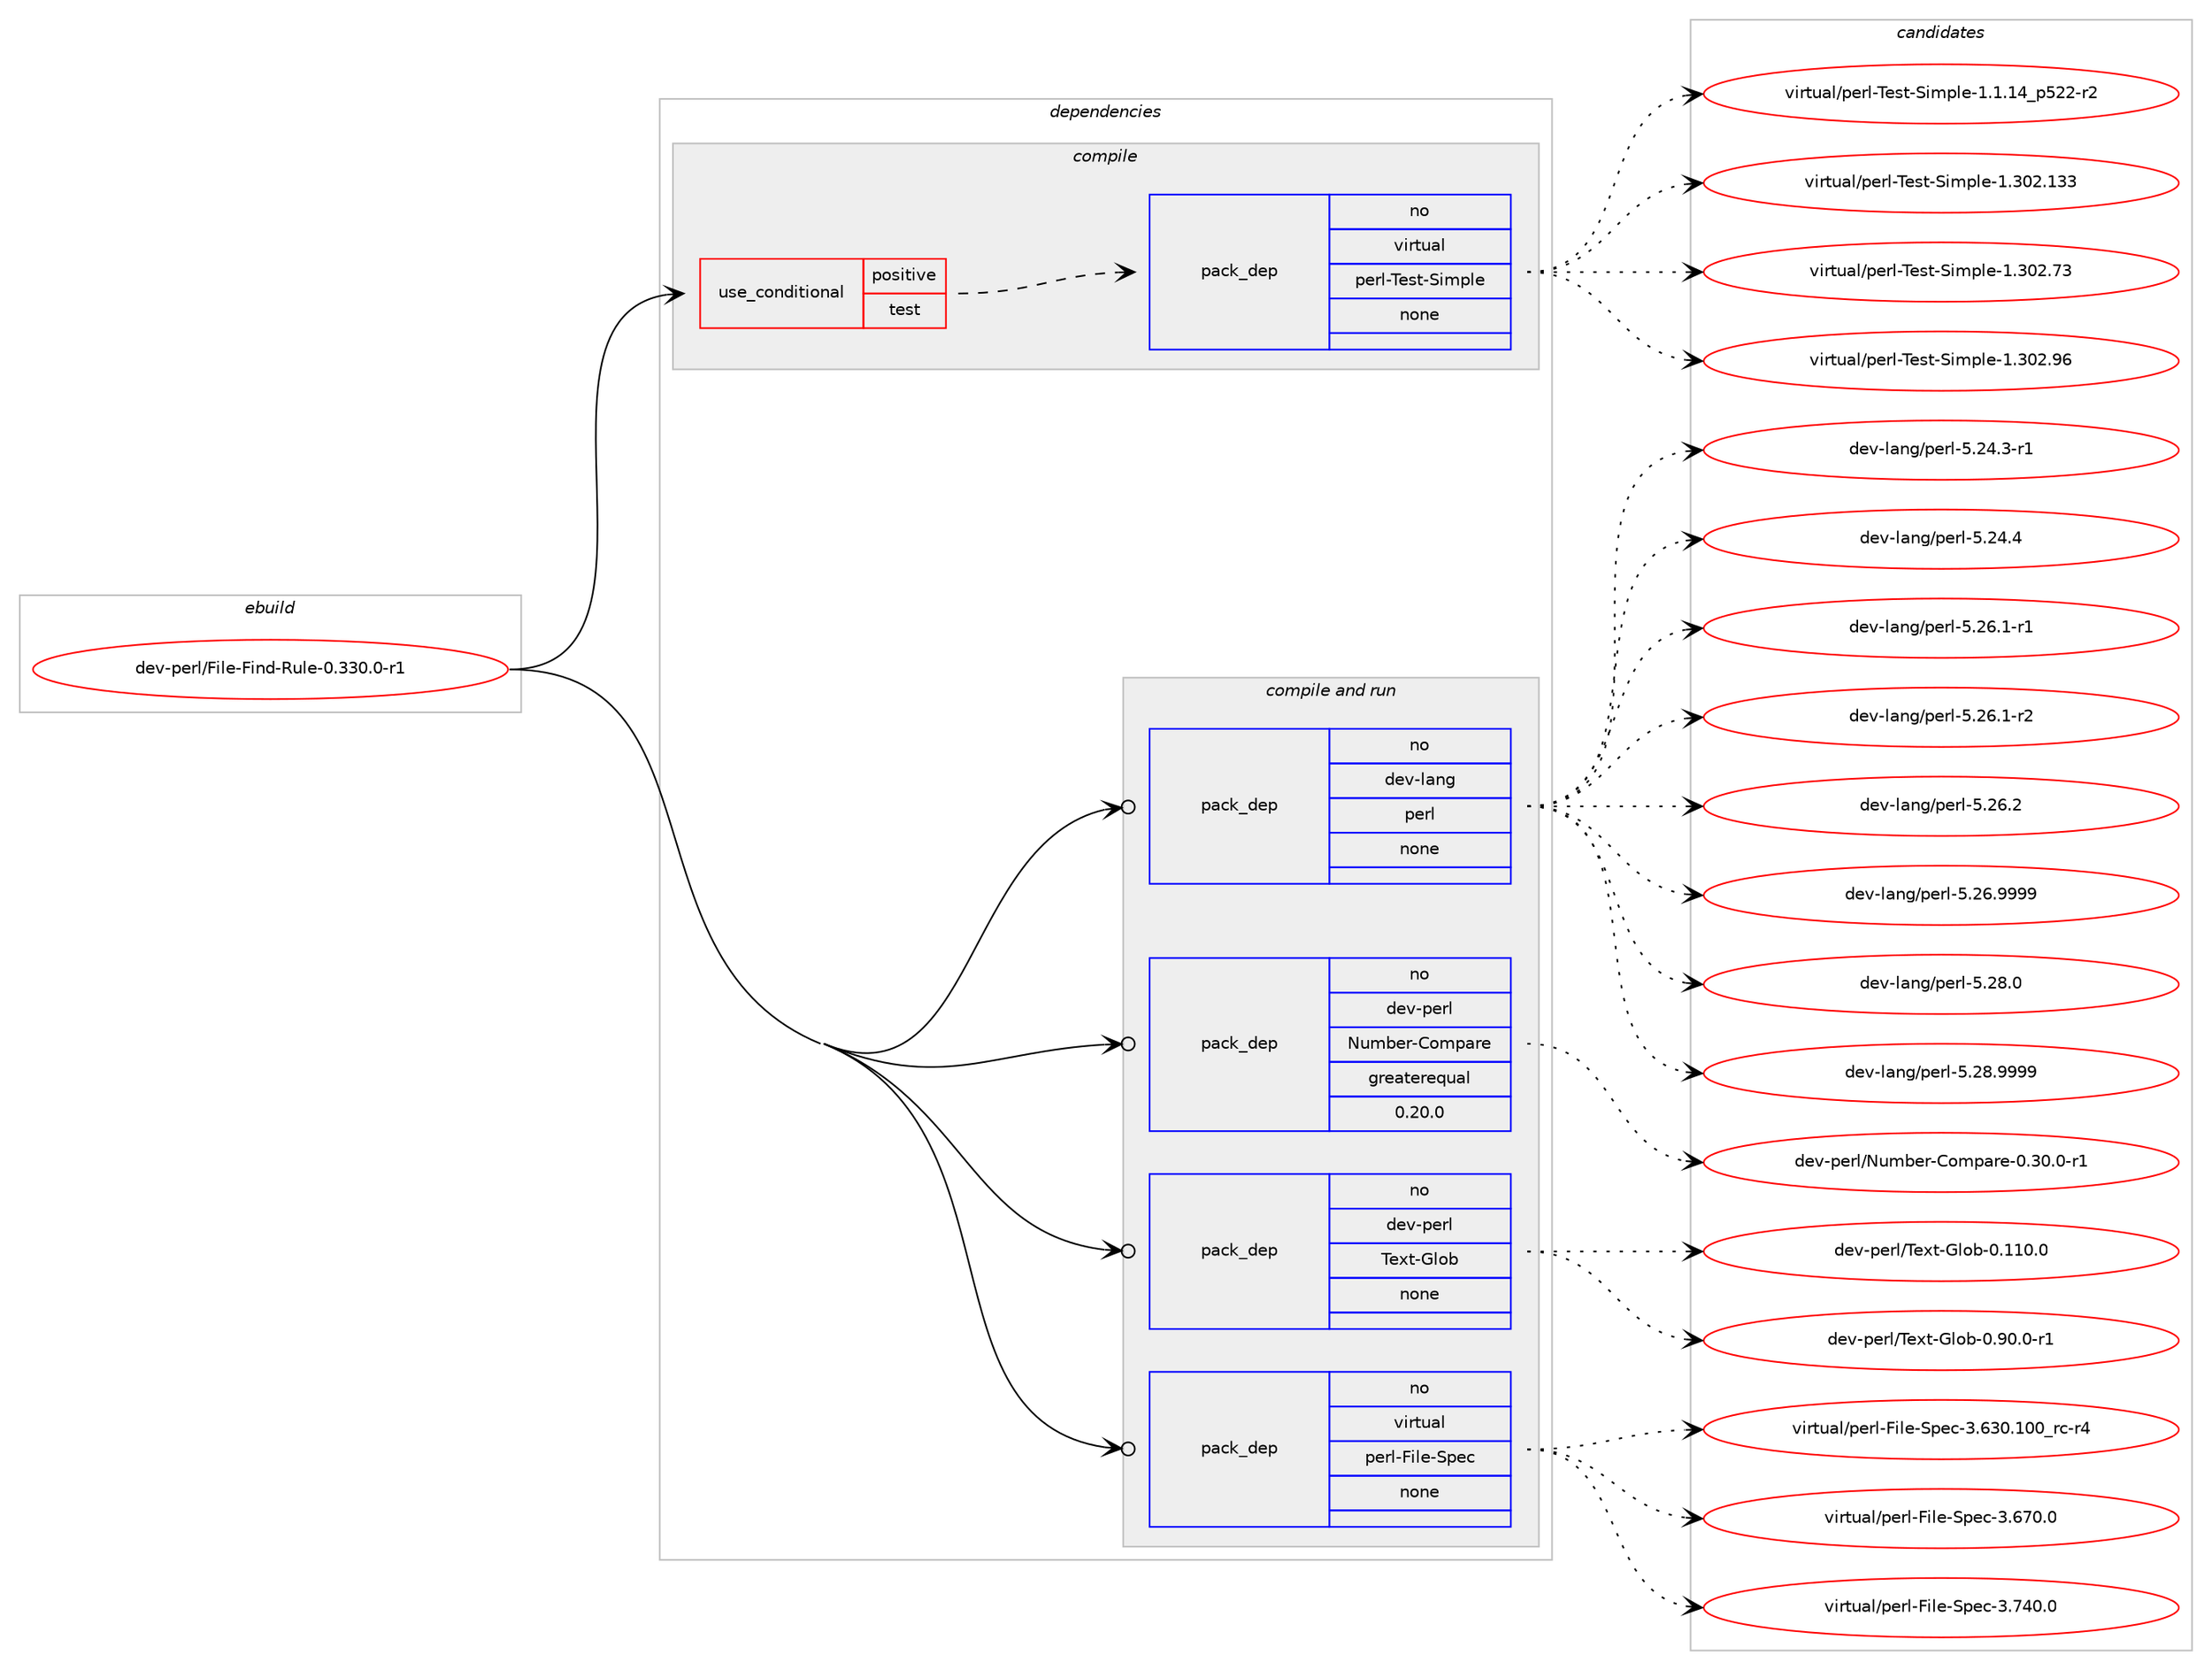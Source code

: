 digraph prolog {

# *************
# Graph options
# *************

newrank=true;
concentrate=true;
compound=true;
graph [rankdir=LR,fontname=Helvetica,fontsize=10,ranksep=1.5];#, ranksep=2.5, nodesep=0.2];
edge  [arrowhead=vee];
node  [fontname=Helvetica,fontsize=10];

# **********
# The ebuild
# **********

subgraph cluster_leftcol {
color=gray;
rank=same;
label=<<i>ebuild</i>>;
id [label="dev-perl/File-Find-Rule-0.330.0-r1", color=red, width=4, href="../dev-perl/File-Find-Rule-0.330.0-r1.svg"];
}

# ****************
# The dependencies
# ****************

subgraph cluster_midcol {
color=gray;
label=<<i>dependencies</i>>;
subgraph cluster_compile {
fillcolor="#eeeeee";
style=filled;
label=<<i>compile</i>>;
subgraph cond368102 {
dependency1381175 [label=<<TABLE BORDER="0" CELLBORDER="1" CELLSPACING="0" CELLPADDING="4"><TR><TD ROWSPAN="3" CELLPADDING="10">use_conditional</TD></TR><TR><TD>positive</TD></TR><TR><TD>test</TD></TR></TABLE>>, shape=none, color=red];
subgraph pack990024 {
dependency1381176 [label=<<TABLE BORDER="0" CELLBORDER="1" CELLSPACING="0" CELLPADDING="4" WIDTH="220"><TR><TD ROWSPAN="6" CELLPADDING="30">pack_dep</TD></TR><TR><TD WIDTH="110">no</TD></TR><TR><TD>virtual</TD></TR><TR><TD>perl-Test-Simple</TD></TR><TR><TD>none</TD></TR><TR><TD></TD></TR></TABLE>>, shape=none, color=blue];
}
dependency1381175:e -> dependency1381176:w [weight=20,style="dashed",arrowhead="vee"];
}
id:e -> dependency1381175:w [weight=20,style="solid",arrowhead="vee"];
}
subgraph cluster_compileandrun {
fillcolor="#eeeeee";
style=filled;
label=<<i>compile and run</i>>;
subgraph pack990025 {
dependency1381177 [label=<<TABLE BORDER="0" CELLBORDER="1" CELLSPACING="0" CELLPADDING="4" WIDTH="220"><TR><TD ROWSPAN="6" CELLPADDING="30">pack_dep</TD></TR><TR><TD WIDTH="110">no</TD></TR><TR><TD>dev-lang</TD></TR><TR><TD>perl</TD></TR><TR><TD>none</TD></TR><TR><TD></TD></TR></TABLE>>, shape=none, color=blue];
}
id:e -> dependency1381177:w [weight=20,style="solid",arrowhead="odotvee"];
subgraph pack990026 {
dependency1381178 [label=<<TABLE BORDER="0" CELLBORDER="1" CELLSPACING="0" CELLPADDING="4" WIDTH="220"><TR><TD ROWSPAN="6" CELLPADDING="30">pack_dep</TD></TR><TR><TD WIDTH="110">no</TD></TR><TR><TD>dev-perl</TD></TR><TR><TD>Number-Compare</TD></TR><TR><TD>greaterequal</TD></TR><TR><TD>0.20.0</TD></TR></TABLE>>, shape=none, color=blue];
}
id:e -> dependency1381178:w [weight=20,style="solid",arrowhead="odotvee"];
subgraph pack990027 {
dependency1381179 [label=<<TABLE BORDER="0" CELLBORDER="1" CELLSPACING="0" CELLPADDING="4" WIDTH="220"><TR><TD ROWSPAN="6" CELLPADDING="30">pack_dep</TD></TR><TR><TD WIDTH="110">no</TD></TR><TR><TD>dev-perl</TD></TR><TR><TD>Text-Glob</TD></TR><TR><TD>none</TD></TR><TR><TD></TD></TR></TABLE>>, shape=none, color=blue];
}
id:e -> dependency1381179:w [weight=20,style="solid",arrowhead="odotvee"];
subgraph pack990028 {
dependency1381180 [label=<<TABLE BORDER="0" CELLBORDER="1" CELLSPACING="0" CELLPADDING="4" WIDTH="220"><TR><TD ROWSPAN="6" CELLPADDING="30">pack_dep</TD></TR><TR><TD WIDTH="110">no</TD></TR><TR><TD>virtual</TD></TR><TR><TD>perl-File-Spec</TD></TR><TR><TD>none</TD></TR><TR><TD></TD></TR></TABLE>>, shape=none, color=blue];
}
id:e -> dependency1381180:w [weight=20,style="solid",arrowhead="odotvee"];
}
subgraph cluster_run {
fillcolor="#eeeeee";
style=filled;
label=<<i>run</i>>;
}
}

# **************
# The candidates
# **************

subgraph cluster_choices {
rank=same;
color=gray;
label=<<i>candidates</i>>;

subgraph choice990024 {
color=black;
nodesep=1;
choice11810511411611797108471121011141084584101115116458310510911210810145494649464952951125350504511450 [label="virtual/perl-Test-Simple-1.1.14_p522-r2", color=red, width=4,href="../virtual/perl-Test-Simple-1.1.14_p522-r2.svg"];
choice11810511411611797108471121011141084584101115116458310510911210810145494651485046495151 [label="virtual/perl-Test-Simple-1.302.133", color=red, width=4,href="../virtual/perl-Test-Simple-1.302.133.svg"];
choice118105114116117971084711210111410845841011151164583105109112108101454946514850465551 [label="virtual/perl-Test-Simple-1.302.73", color=red, width=4,href="../virtual/perl-Test-Simple-1.302.73.svg"];
choice118105114116117971084711210111410845841011151164583105109112108101454946514850465754 [label="virtual/perl-Test-Simple-1.302.96", color=red, width=4,href="../virtual/perl-Test-Simple-1.302.96.svg"];
dependency1381176:e -> choice11810511411611797108471121011141084584101115116458310510911210810145494649464952951125350504511450:w [style=dotted,weight="100"];
dependency1381176:e -> choice11810511411611797108471121011141084584101115116458310510911210810145494651485046495151:w [style=dotted,weight="100"];
dependency1381176:e -> choice118105114116117971084711210111410845841011151164583105109112108101454946514850465551:w [style=dotted,weight="100"];
dependency1381176:e -> choice118105114116117971084711210111410845841011151164583105109112108101454946514850465754:w [style=dotted,weight="100"];
}
subgraph choice990025 {
color=black;
nodesep=1;
choice100101118451089711010347112101114108455346505246514511449 [label="dev-lang/perl-5.24.3-r1", color=red, width=4,href="../dev-lang/perl-5.24.3-r1.svg"];
choice10010111845108971101034711210111410845534650524652 [label="dev-lang/perl-5.24.4", color=red, width=4,href="../dev-lang/perl-5.24.4.svg"];
choice100101118451089711010347112101114108455346505446494511449 [label="dev-lang/perl-5.26.1-r1", color=red, width=4,href="../dev-lang/perl-5.26.1-r1.svg"];
choice100101118451089711010347112101114108455346505446494511450 [label="dev-lang/perl-5.26.1-r2", color=red, width=4,href="../dev-lang/perl-5.26.1-r2.svg"];
choice10010111845108971101034711210111410845534650544650 [label="dev-lang/perl-5.26.2", color=red, width=4,href="../dev-lang/perl-5.26.2.svg"];
choice10010111845108971101034711210111410845534650544657575757 [label="dev-lang/perl-5.26.9999", color=red, width=4,href="../dev-lang/perl-5.26.9999.svg"];
choice10010111845108971101034711210111410845534650564648 [label="dev-lang/perl-5.28.0", color=red, width=4,href="../dev-lang/perl-5.28.0.svg"];
choice10010111845108971101034711210111410845534650564657575757 [label="dev-lang/perl-5.28.9999", color=red, width=4,href="../dev-lang/perl-5.28.9999.svg"];
dependency1381177:e -> choice100101118451089711010347112101114108455346505246514511449:w [style=dotted,weight="100"];
dependency1381177:e -> choice10010111845108971101034711210111410845534650524652:w [style=dotted,weight="100"];
dependency1381177:e -> choice100101118451089711010347112101114108455346505446494511449:w [style=dotted,weight="100"];
dependency1381177:e -> choice100101118451089711010347112101114108455346505446494511450:w [style=dotted,weight="100"];
dependency1381177:e -> choice10010111845108971101034711210111410845534650544650:w [style=dotted,weight="100"];
dependency1381177:e -> choice10010111845108971101034711210111410845534650544657575757:w [style=dotted,weight="100"];
dependency1381177:e -> choice10010111845108971101034711210111410845534650564648:w [style=dotted,weight="100"];
dependency1381177:e -> choice10010111845108971101034711210111410845534650564657575757:w [style=dotted,weight="100"];
}
subgraph choice990026 {
color=black;
nodesep=1;
choice10010111845112101114108477811710998101114456711110911297114101454846514846484511449 [label="dev-perl/Number-Compare-0.30.0-r1", color=red, width=4,href="../dev-perl/Number-Compare-0.30.0-r1.svg"];
dependency1381178:e -> choice10010111845112101114108477811710998101114456711110911297114101454846514846484511449:w [style=dotted,weight="100"];
}
subgraph choice990027 {
color=black;
nodesep=1;
choice1001011184511210111410847841011201164571108111984548464949484648 [label="dev-perl/Text-Glob-0.110.0", color=red, width=4,href="../dev-perl/Text-Glob-0.110.0.svg"];
choice100101118451121011141084784101120116457110811198454846574846484511449 [label="dev-perl/Text-Glob-0.90.0-r1", color=red, width=4,href="../dev-perl/Text-Glob-0.90.0-r1.svg"];
dependency1381179:e -> choice1001011184511210111410847841011201164571108111984548464949484648:w [style=dotted,weight="100"];
dependency1381179:e -> choice100101118451121011141084784101120116457110811198454846574846484511449:w [style=dotted,weight="100"];
}
subgraph choice990028 {
color=black;
nodesep=1;
choice118105114116117971084711210111410845701051081014583112101994551465451484649484895114994511452 [label="virtual/perl-File-Spec-3.630.100_rc-r4", color=red, width=4,href="../virtual/perl-File-Spec-3.630.100_rc-r4.svg"];
choice118105114116117971084711210111410845701051081014583112101994551465455484648 [label="virtual/perl-File-Spec-3.670.0", color=red, width=4,href="../virtual/perl-File-Spec-3.670.0.svg"];
choice118105114116117971084711210111410845701051081014583112101994551465552484648 [label="virtual/perl-File-Spec-3.740.0", color=red, width=4,href="../virtual/perl-File-Spec-3.740.0.svg"];
dependency1381180:e -> choice118105114116117971084711210111410845701051081014583112101994551465451484649484895114994511452:w [style=dotted,weight="100"];
dependency1381180:e -> choice118105114116117971084711210111410845701051081014583112101994551465455484648:w [style=dotted,weight="100"];
dependency1381180:e -> choice118105114116117971084711210111410845701051081014583112101994551465552484648:w [style=dotted,weight="100"];
}
}

}
